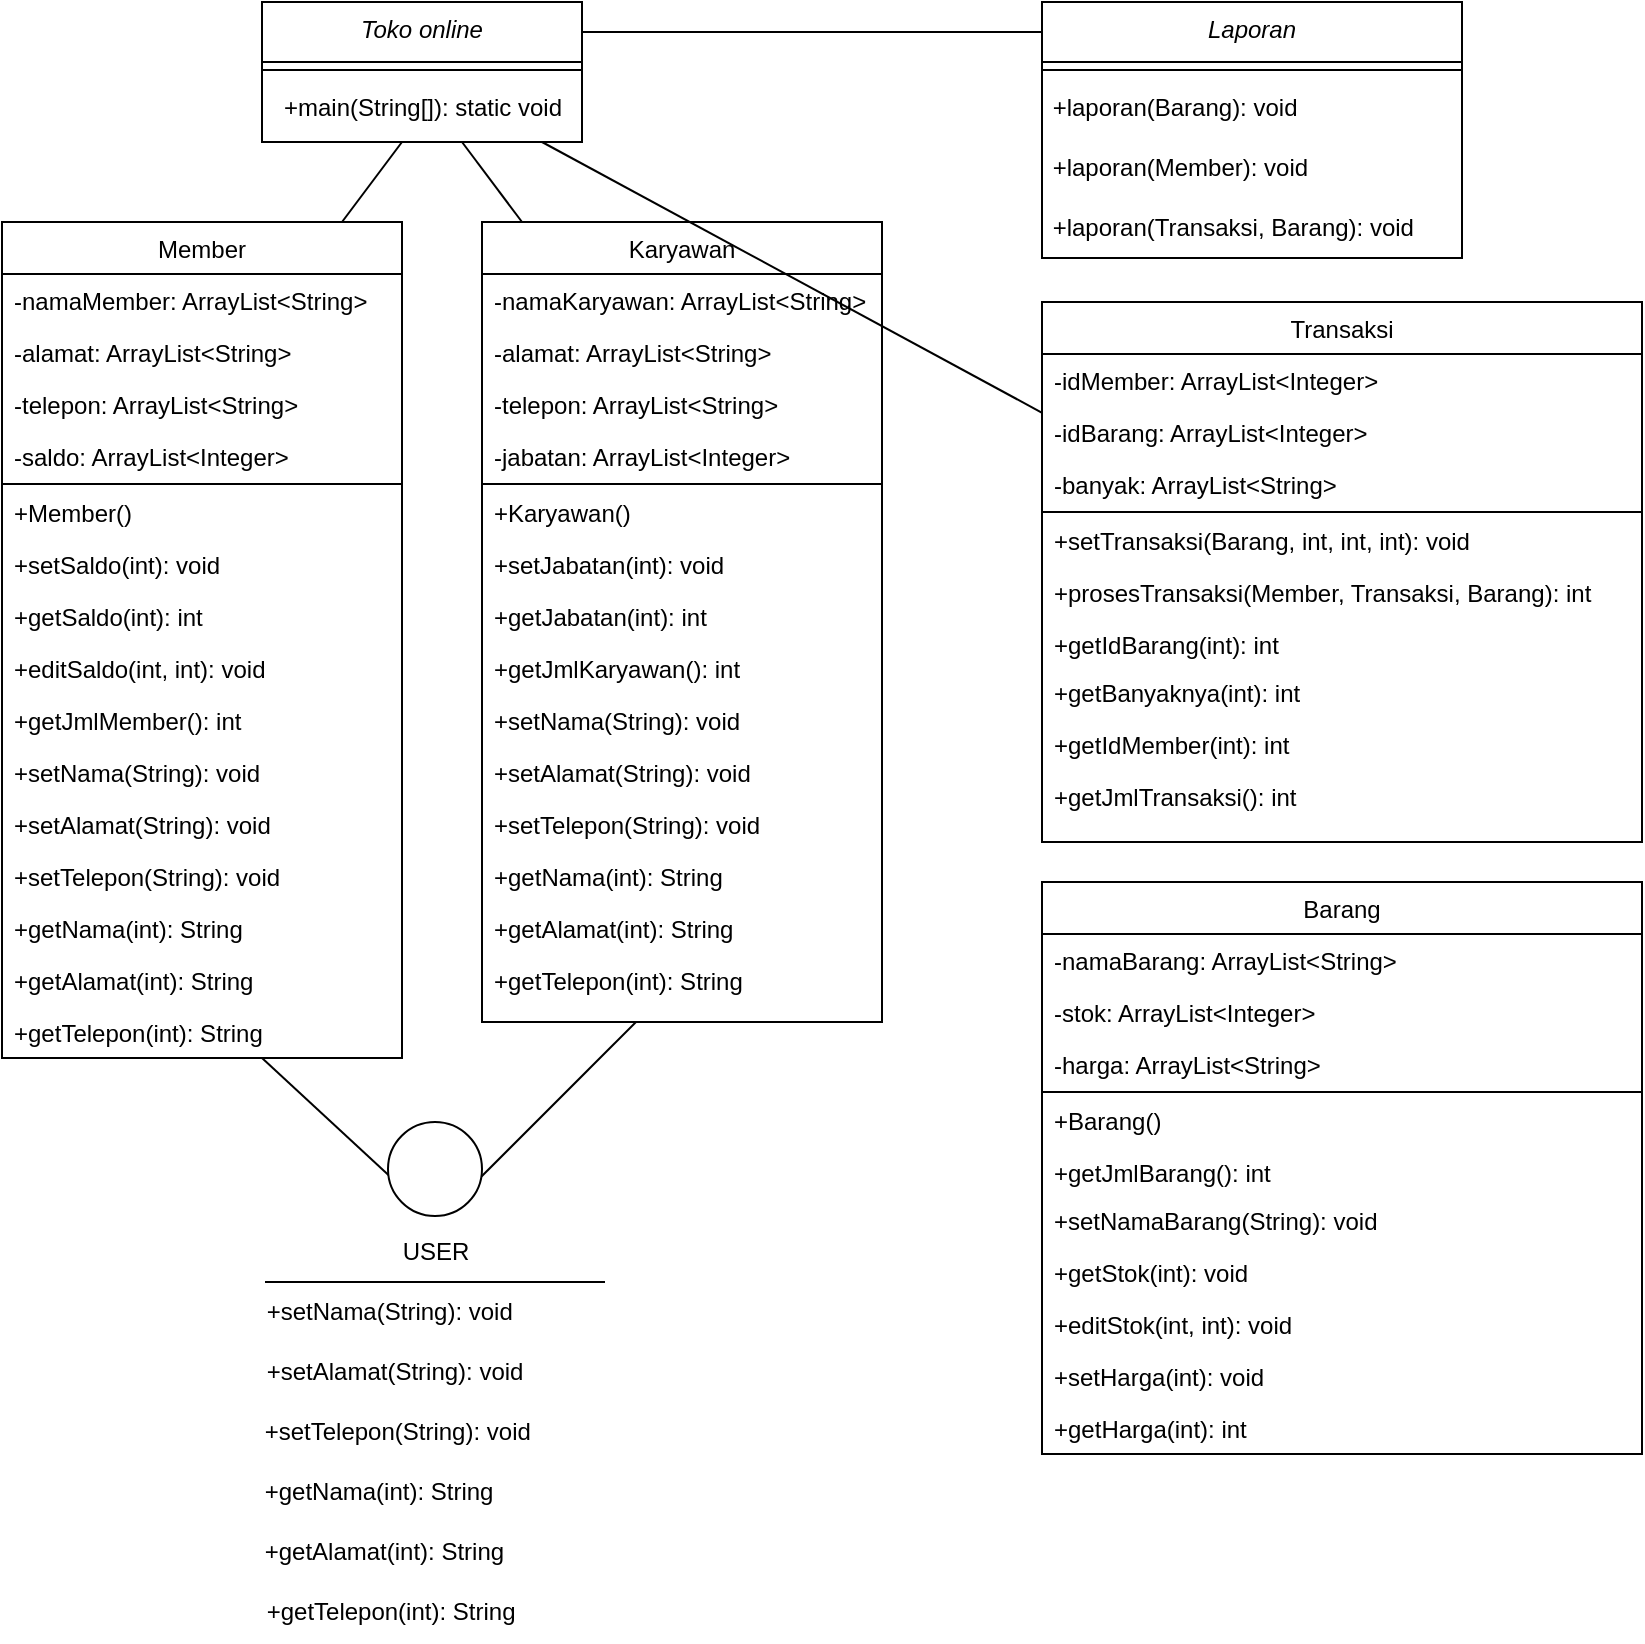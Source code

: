 <mxfile version="23.1.5" type="google">
  <diagram id="C5RBs43oDa-KdzZeNtuy" name="Page-1">
    <mxGraphModel grid="1" page="1" gridSize="10" guides="1" tooltips="1" connect="1" arrows="1" fold="1" pageScale="1" pageWidth="827" pageHeight="1169" math="0" shadow="0">
      <root>
        <mxCell id="WIyWlLk6GJQsqaUBKTNV-0" />
        <mxCell id="WIyWlLk6GJQsqaUBKTNV-1" parent="WIyWlLk6GJQsqaUBKTNV-0" />
        <mxCell id="zkfFHV4jXpPFQw0GAbJ--0" value="Toko online" style="swimlane;fontStyle=2;align=center;verticalAlign=top;childLayout=stackLayout;horizontal=1;startSize=30;horizontalStack=0;resizeParent=1;resizeLast=0;collapsible=1;marginBottom=0;rounded=0;shadow=0;strokeWidth=1;" vertex="1" parent="WIyWlLk6GJQsqaUBKTNV-1">
          <mxGeometry x="150" y="130" width="160" height="70" as="geometry">
            <mxRectangle x="230" y="140" width="160" height="26" as="alternateBounds" />
          </mxGeometry>
        </mxCell>
        <mxCell id="zkfFHV4jXpPFQw0GAbJ--4" value="" style="line;html=1;strokeWidth=1;align=left;verticalAlign=middle;spacingTop=-1;spacingLeft=3;spacingRight=3;rotatable=0;labelPosition=right;points=[];portConstraint=eastwest;" vertex="1" parent="zkfFHV4jXpPFQw0GAbJ--0">
          <mxGeometry y="30" width="160" height="8" as="geometry" />
        </mxCell>
        <mxCell id="fcGq4kp17ei3sXFWdXt1-8" value="+main(String[]): static void" style="text;html=1;align=center;verticalAlign=middle;resizable=0;points=[];autosize=1;strokeColor=none;fillColor=none;" vertex="1" parent="zkfFHV4jXpPFQw0GAbJ--0">
          <mxGeometry y="38" width="160" height="30" as="geometry" />
        </mxCell>
        <mxCell id="zkfFHV4jXpPFQw0GAbJ--6" value="Member" style="swimlane;fontStyle=0;align=center;verticalAlign=top;childLayout=stackLayout;horizontal=1;startSize=26;horizontalStack=0;resizeParent=1;resizeLast=0;collapsible=1;marginBottom=0;rounded=0;shadow=0;strokeWidth=1;" vertex="1" parent="WIyWlLk6GJQsqaUBKTNV-1">
          <mxGeometry x="20" y="240" width="200" height="418" as="geometry">
            <mxRectangle x="130" y="380" width="160" height="26" as="alternateBounds" />
          </mxGeometry>
        </mxCell>
        <mxCell id="zkfFHV4jXpPFQw0GAbJ--7" value="-namaMember: ArrayList&lt;String&gt;" style="text;align=left;verticalAlign=top;spacingLeft=4;spacingRight=4;overflow=hidden;rotatable=0;points=[[0,0.5],[1,0.5]];portConstraint=eastwest;" vertex="1" parent="zkfFHV4jXpPFQw0GAbJ--6">
          <mxGeometry y="26" width="200" height="26" as="geometry" />
        </mxCell>
        <mxCell id="zkfFHV4jXpPFQw0GAbJ--8" value="-alamat: ArrayList&lt;String&gt;" style="text;align=left;verticalAlign=top;spacingLeft=4;spacingRight=4;overflow=hidden;rotatable=0;points=[[0,0.5],[1,0.5]];portConstraint=eastwest;rounded=0;shadow=0;html=0;" vertex="1" parent="zkfFHV4jXpPFQw0GAbJ--6">
          <mxGeometry y="52" width="200" height="26" as="geometry" />
        </mxCell>
        <mxCell id="fcGq4kp17ei3sXFWdXt1-11" value="-telepon: ArrayList&lt;String&gt;" style="text;align=left;verticalAlign=top;spacingLeft=4;spacingRight=4;overflow=hidden;rotatable=0;points=[[0,0.5],[1,0.5]];portConstraint=eastwest;rounded=0;shadow=0;html=0;" vertex="1" parent="zkfFHV4jXpPFQw0GAbJ--6">
          <mxGeometry y="78" width="200" height="26" as="geometry" />
        </mxCell>
        <mxCell id="fcGq4kp17ei3sXFWdXt1-12" value="-saldo: ArrayList&lt;Integer&gt;" style="text;align=left;verticalAlign=top;spacingLeft=4;spacingRight=4;overflow=hidden;rotatable=0;points=[[0,0.5],[1,0.5]];portConstraint=eastwest;rounded=0;shadow=0;html=0;" vertex="1" parent="zkfFHV4jXpPFQw0GAbJ--6">
          <mxGeometry y="104" width="200" height="26" as="geometry" />
        </mxCell>
        <mxCell id="zkfFHV4jXpPFQw0GAbJ--9" value="" style="line;html=1;strokeWidth=1;align=left;verticalAlign=middle;spacingTop=-1;spacingLeft=3;spacingRight=3;rotatable=0;labelPosition=right;points=[];portConstraint=eastwest;" vertex="1" parent="zkfFHV4jXpPFQw0GAbJ--6">
          <mxGeometry y="130" width="200" height="2" as="geometry" />
        </mxCell>
        <mxCell id="zkfFHV4jXpPFQw0GAbJ--11" value="+Member()" style="text;align=left;verticalAlign=top;spacingLeft=4;spacingRight=4;overflow=hidden;rotatable=0;points=[[0,0.5],[1,0.5]];portConstraint=eastwest;" vertex="1" parent="zkfFHV4jXpPFQw0GAbJ--6">
          <mxGeometry y="132" width="200" height="26" as="geometry" />
        </mxCell>
        <mxCell id="fcGq4kp17ei3sXFWdXt1-13" value="+setSaldo(int): void" style="text;align=left;verticalAlign=top;spacingLeft=4;spacingRight=4;overflow=hidden;rotatable=0;points=[[0,0.5],[1,0.5]];portConstraint=eastwest;" vertex="1" parent="zkfFHV4jXpPFQw0GAbJ--6">
          <mxGeometry y="158" width="200" height="26" as="geometry" />
        </mxCell>
        <mxCell id="fcGq4kp17ei3sXFWdXt1-14" value="+getSaldo(int): int" style="text;align=left;verticalAlign=top;spacingLeft=4;spacingRight=4;overflow=hidden;rotatable=0;points=[[0,0.5],[1,0.5]];portConstraint=eastwest;" vertex="1" parent="zkfFHV4jXpPFQw0GAbJ--6">
          <mxGeometry y="184" width="200" height="26" as="geometry" />
        </mxCell>
        <mxCell id="fcGq4kp17ei3sXFWdXt1-15" value="+editSaldo(int, int): void" style="text;align=left;verticalAlign=top;spacingLeft=4;spacingRight=4;overflow=hidden;rotatable=0;points=[[0,0.5],[1,0.5]];portConstraint=eastwest;" vertex="1" parent="zkfFHV4jXpPFQw0GAbJ--6">
          <mxGeometry y="210" width="200" height="26" as="geometry" />
        </mxCell>
        <mxCell id="fcGq4kp17ei3sXFWdXt1-16" value="+getJmlMember(): int" style="text;align=left;verticalAlign=top;spacingLeft=4;spacingRight=4;overflow=hidden;rotatable=0;points=[[0,0.5],[1,0.5]];portConstraint=eastwest;" vertex="1" parent="zkfFHV4jXpPFQw0GAbJ--6">
          <mxGeometry y="236" width="200" height="26" as="geometry" />
        </mxCell>
        <mxCell id="fcGq4kp17ei3sXFWdXt1-17" value="+setNama(String): void" style="text;align=left;verticalAlign=top;spacingLeft=4;spacingRight=4;overflow=hidden;rotatable=0;points=[[0,0.5],[1,0.5]];portConstraint=eastwest;" vertex="1" parent="zkfFHV4jXpPFQw0GAbJ--6">
          <mxGeometry y="262" width="200" height="26" as="geometry" />
        </mxCell>
        <mxCell id="fcGq4kp17ei3sXFWdXt1-18" value="+setAlamat(String): void" style="text;align=left;verticalAlign=top;spacingLeft=4;spacingRight=4;overflow=hidden;rotatable=0;points=[[0,0.5],[1,0.5]];portConstraint=eastwest;" vertex="1" parent="zkfFHV4jXpPFQw0GAbJ--6">
          <mxGeometry y="288" width="200" height="26" as="geometry" />
        </mxCell>
        <mxCell id="fcGq4kp17ei3sXFWdXt1-19" value="+setTelepon(String): void" style="text;align=left;verticalAlign=top;spacingLeft=4;spacingRight=4;overflow=hidden;rotatable=0;points=[[0,0.5],[1,0.5]];portConstraint=eastwest;" vertex="1" parent="zkfFHV4jXpPFQw0GAbJ--6">
          <mxGeometry y="314" width="200" height="26" as="geometry" />
        </mxCell>
        <mxCell id="fcGq4kp17ei3sXFWdXt1-20" value="+getNama(int): String" style="text;align=left;verticalAlign=top;spacingLeft=4;spacingRight=4;overflow=hidden;rotatable=0;points=[[0,0.5],[1,0.5]];portConstraint=eastwest;" vertex="1" parent="zkfFHV4jXpPFQw0GAbJ--6">
          <mxGeometry y="340" width="200" height="26" as="geometry" />
        </mxCell>
        <mxCell id="fcGq4kp17ei3sXFWdXt1-21" value="+getAlamat(int): String" style="text;align=left;verticalAlign=top;spacingLeft=4;spacingRight=4;overflow=hidden;rotatable=0;points=[[0,0.5],[1,0.5]];portConstraint=eastwest;" vertex="1" parent="zkfFHV4jXpPFQw0GAbJ--6">
          <mxGeometry y="366" width="200" height="26" as="geometry" />
        </mxCell>
        <mxCell id="fcGq4kp17ei3sXFWdXt1-22" value="+getTelepon(int): String" style="text;align=left;verticalAlign=top;spacingLeft=4;spacingRight=4;overflow=hidden;rotatable=0;points=[[0,0.5],[1,0.5]];portConstraint=eastwest;" vertex="1" parent="zkfFHV4jXpPFQw0GAbJ--6">
          <mxGeometry y="392" width="200" height="26" as="geometry" />
        </mxCell>
        <mxCell id="fcGq4kp17ei3sXFWdXt1-9" value="" style="endArrow=none;html=1;rounded=0;" edge="1" parent="WIyWlLk6GJQsqaUBKTNV-1">
          <mxGeometry width="50" height="50" relative="1" as="geometry">
            <mxPoint x="190" y="240" as="sourcePoint" />
            <mxPoint x="220" y="200" as="targetPoint" />
          </mxGeometry>
        </mxCell>
        <mxCell id="fcGq4kp17ei3sXFWdXt1-10" value="" style="endArrow=none;html=1;rounded=0;" edge="1" parent="WIyWlLk6GJQsqaUBKTNV-1">
          <mxGeometry width="50" height="50" relative="1" as="geometry">
            <mxPoint x="280" y="240" as="sourcePoint" />
            <mxPoint x="250" y="200" as="targetPoint" />
          </mxGeometry>
        </mxCell>
        <mxCell id="fcGq4kp17ei3sXFWdXt1-23" value="Karyawan" style="swimlane;fontStyle=0;align=center;verticalAlign=top;childLayout=stackLayout;horizontal=1;startSize=26;horizontalStack=0;resizeParent=1;resizeLast=0;collapsible=1;marginBottom=0;rounded=0;shadow=0;strokeWidth=1;" vertex="1" parent="WIyWlLk6GJQsqaUBKTNV-1">
          <mxGeometry x="260" y="240" width="200" height="400" as="geometry">
            <mxRectangle x="130" y="380" width="160" height="26" as="alternateBounds" />
          </mxGeometry>
        </mxCell>
        <mxCell id="fcGq4kp17ei3sXFWdXt1-24" value="-namaKaryawan: ArrayList&lt;String&gt;" style="text;align=left;verticalAlign=top;spacingLeft=4;spacingRight=4;overflow=hidden;rotatable=0;points=[[0,0.5],[1,0.5]];portConstraint=eastwest;" vertex="1" parent="fcGq4kp17ei3sXFWdXt1-23">
          <mxGeometry y="26" width="200" height="26" as="geometry" />
        </mxCell>
        <mxCell id="fcGq4kp17ei3sXFWdXt1-25" value="-alamat: ArrayList&lt;String&gt;" style="text;align=left;verticalAlign=top;spacingLeft=4;spacingRight=4;overflow=hidden;rotatable=0;points=[[0,0.5],[1,0.5]];portConstraint=eastwest;rounded=0;shadow=0;html=0;" vertex="1" parent="fcGq4kp17ei3sXFWdXt1-23">
          <mxGeometry y="52" width="200" height="26" as="geometry" />
        </mxCell>
        <mxCell id="fcGq4kp17ei3sXFWdXt1-26" value="-telepon: ArrayList&lt;String&gt;" style="text;align=left;verticalAlign=top;spacingLeft=4;spacingRight=4;overflow=hidden;rotatable=0;points=[[0,0.5],[1,0.5]];portConstraint=eastwest;rounded=0;shadow=0;html=0;" vertex="1" parent="fcGq4kp17ei3sXFWdXt1-23">
          <mxGeometry y="78" width="200" height="26" as="geometry" />
        </mxCell>
        <mxCell id="fcGq4kp17ei3sXFWdXt1-27" value="-jabatan: ArrayList&lt;Integer&gt;" style="text;align=left;verticalAlign=top;spacingLeft=4;spacingRight=4;overflow=hidden;rotatable=0;points=[[0,0.5],[1,0.5]];portConstraint=eastwest;rounded=0;shadow=0;html=0;" vertex="1" parent="fcGq4kp17ei3sXFWdXt1-23">
          <mxGeometry y="104" width="200" height="26" as="geometry" />
        </mxCell>
        <mxCell id="fcGq4kp17ei3sXFWdXt1-28" value="" style="line;html=1;strokeWidth=1;align=left;verticalAlign=middle;spacingTop=-1;spacingLeft=3;spacingRight=3;rotatable=0;labelPosition=right;points=[];portConstraint=eastwest;" vertex="1" parent="fcGq4kp17ei3sXFWdXt1-23">
          <mxGeometry y="130" width="200" height="2" as="geometry" />
        </mxCell>
        <mxCell id="fcGq4kp17ei3sXFWdXt1-29" value="+Karyawan()" style="text;align=left;verticalAlign=top;spacingLeft=4;spacingRight=4;overflow=hidden;rotatable=0;points=[[0,0.5],[1,0.5]];portConstraint=eastwest;" vertex="1" parent="fcGq4kp17ei3sXFWdXt1-23">
          <mxGeometry y="132" width="200" height="26" as="geometry" />
        </mxCell>
        <mxCell id="fcGq4kp17ei3sXFWdXt1-30" value="+setJabatan(int): void" style="text;align=left;verticalAlign=top;spacingLeft=4;spacingRight=4;overflow=hidden;rotatable=0;points=[[0,0.5],[1,0.5]];portConstraint=eastwest;" vertex="1" parent="fcGq4kp17ei3sXFWdXt1-23">
          <mxGeometry y="158" width="200" height="26" as="geometry" />
        </mxCell>
        <mxCell id="fcGq4kp17ei3sXFWdXt1-31" value="+getJabatan(int): int" style="text;align=left;verticalAlign=top;spacingLeft=4;spacingRight=4;overflow=hidden;rotatable=0;points=[[0,0.5],[1,0.5]];portConstraint=eastwest;" vertex="1" parent="fcGq4kp17ei3sXFWdXt1-23">
          <mxGeometry y="184" width="200" height="26" as="geometry" />
        </mxCell>
        <mxCell id="fcGq4kp17ei3sXFWdXt1-33" value="+getJmlKaryawan(): int" style="text;align=left;verticalAlign=top;spacingLeft=4;spacingRight=4;overflow=hidden;rotatable=0;points=[[0,0.5],[1,0.5]];portConstraint=eastwest;" vertex="1" parent="fcGq4kp17ei3sXFWdXt1-23">
          <mxGeometry y="210" width="200" height="26" as="geometry" />
        </mxCell>
        <mxCell id="fcGq4kp17ei3sXFWdXt1-34" value="+setNama(String): void" style="text;align=left;verticalAlign=top;spacingLeft=4;spacingRight=4;overflow=hidden;rotatable=0;points=[[0,0.5],[1,0.5]];portConstraint=eastwest;" vertex="1" parent="fcGq4kp17ei3sXFWdXt1-23">
          <mxGeometry y="236" width="200" height="26" as="geometry" />
        </mxCell>
        <mxCell id="fcGq4kp17ei3sXFWdXt1-35" value="+setAlamat(String): void" style="text;align=left;verticalAlign=top;spacingLeft=4;spacingRight=4;overflow=hidden;rotatable=0;points=[[0,0.5],[1,0.5]];portConstraint=eastwest;" vertex="1" parent="fcGq4kp17ei3sXFWdXt1-23">
          <mxGeometry y="262" width="200" height="26" as="geometry" />
        </mxCell>
        <mxCell id="fcGq4kp17ei3sXFWdXt1-36" value="+setTelepon(String): void" style="text;align=left;verticalAlign=top;spacingLeft=4;spacingRight=4;overflow=hidden;rotatable=0;points=[[0,0.5],[1,0.5]];portConstraint=eastwest;" vertex="1" parent="fcGq4kp17ei3sXFWdXt1-23">
          <mxGeometry y="288" width="200" height="26" as="geometry" />
        </mxCell>
        <mxCell id="fcGq4kp17ei3sXFWdXt1-37" value="+getNama(int): String" style="text;align=left;verticalAlign=top;spacingLeft=4;spacingRight=4;overflow=hidden;rotatable=0;points=[[0,0.5],[1,0.5]];portConstraint=eastwest;" vertex="1" parent="fcGq4kp17ei3sXFWdXt1-23">
          <mxGeometry y="314" width="200" height="26" as="geometry" />
        </mxCell>
        <mxCell id="fcGq4kp17ei3sXFWdXt1-38" value="+getAlamat(int): String" style="text;align=left;verticalAlign=top;spacingLeft=4;spacingRight=4;overflow=hidden;rotatable=0;points=[[0,0.5],[1,0.5]];portConstraint=eastwest;" vertex="1" parent="fcGq4kp17ei3sXFWdXt1-23">
          <mxGeometry y="340" width="200" height="26" as="geometry" />
        </mxCell>
        <mxCell id="fcGq4kp17ei3sXFWdXt1-39" value="+getTelepon(int): String" style="text;align=left;verticalAlign=top;spacingLeft=4;spacingRight=4;overflow=hidden;rotatable=0;points=[[0,0.5],[1,0.5]];portConstraint=eastwest;" vertex="1" parent="fcGq4kp17ei3sXFWdXt1-23">
          <mxGeometry y="366" width="200" height="26" as="geometry" />
        </mxCell>
        <mxCell id="fcGq4kp17ei3sXFWdXt1-40" value="" style="endArrow=none;html=1;rounded=0;" edge="1" parent="WIyWlLk6GJQsqaUBKTNV-1">
          <mxGeometry width="50" height="50" relative="1" as="geometry">
            <mxPoint x="540" y="145" as="sourcePoint" />
            <mxPoint x="310" y="145" as="targetPoint" />
          </mxGeometry>
        </mxCell>
        <mxCell id="fcGq4kp17ei3sXFWdXt1-42" value="Laporan" style="swimlane;fontStyle=2;align=center;verticalAlign=top;childLayout=stackLayout;horizontal=1;startSize=30;horizontalStack=0;resizeParent=1;resizeLast=0;collapsible=1;marginBottom=0;rounded=0;shadow=0;strokeWidth=1;" vertex="1" parent="WIyWlLk6GJQsqaUBKTNV-1">
          <mxGeometry x="540" y="130" width="210" height="128" as="geometry">
            <mxRectangle x="230" y="140" width="160" height="26" as="alternateBounds" />
          </mxGeometry>
        </mxCell>
        <mxCell id="fcGq4kp17ei3sXFWdXt1-43" value="" style="line;html=1;strokeWidth=1;align=left;verticalAlign=middle;spacingTop=-1;spacingLeft=3;spacingRight=3;rotatable=0;labelPosition=right;points=[];portConstraint=eastwest;" vertex="1" parent="fcGq4kp17ei3sXFWdXt1-42">
          <mxGeometry y="30" width="210" height="8" as="geometry" />
        </mxCell>
        <mxCell id="fcGq4kp17ei3sXFWdXt1-44" value="&amp;nbsp;+laporan(Barang): void" style="text;html=1;align=left;verticalAlign=middle;resizable=0;points=[];autosize=1;strokeColor=none;fillColor=none;" vertex="1" parent="fcGq4kp17ei3sXFWdXt1-42">
          <mxGeometry y="38" width="210" height="30" as="geometry" />
        </mxCell>
        <mxCell id="fcGq4kp17ei3sXFWdXt1-45" value="&amp;nbsp;+laporan(Member): void" style="text;html=1;align=left;verticalAlign=middle;resizable=0;points=[];autosize=1;strokeColor=none;fillColor=none;" vertex="1" parent="fcGq4kp17ei3sXFWdXt1-42">
          <mxGeometry y="68" width="210" height="30" as="geometry" />
        </mxCell>
        <mxCell id="fcGq4kp17ei3sXFWdXt1-46" value="&amp;nbsp;+laporan(Transaksi, Barang): void" style="text;html=1;align=left;verticalAlign=middle;resizable=0;points=[];autosize=1;strokeColor=none;fillColor=none;" vertex="1" parent="fcGq4kp17ei3sXFWdXt1-42">
          <mxGeometry y="98" width="210" height="30" as="geometry" />
        </mxCell>
        <mxCell id="fcGq4kp17ei3sXFWdXt1-47" value="" style="endArrow=none;html=1;rounded=0;exitX=0.001;exitY=0.136;exitDx=0;exitDy=0;exitPerimeter=0;" edge="1" parent="WIyWlLk6GJQsqaUBKTNV-1" source="fcGq4kp17ei3sXFWdXt1-50">
          <mxGeometry width="50" height="50" relative="1" as="geometry">
            <mxPoint x="530" y="330" as="sourcePoint" />
            <mxPoint x="290" y="200" as="targetPoint" />
          </mxGeometry>
        </mxCell>
        <mxCell id="fcGq4kp17ei3sXFWdXt1-48" value="Transaksi" style="swimlane;fontStyle=0;align=center;verticalAlign=top;childLayout=stackLayout;horizontal=1;startSize=26;horizontalStack=0;resizeParent=1;resizeLast=0;collapsible=1;marginBottom=0;rounded=0;shadow=0;strokeWidth=1;" vertex="1" parent="WIyWlLk6GJQsqaUBKTNV-1">
          <mxGeometry x="540" y="280" width="300" height="270" as="geometry">
            <mxRectangle x="130" y="380" width="160" height="26" as="alternateBounds" />
          </mxGeometry>
        </mxCell>
        <mxCell id="fcGq4kp17ei3sXFWdXt1-49" value="-idMember: ArrayList&lt;Integer&gt;" style="text;align=left;verticalAlign=top;spacingLeft=4;spacingRight=4;overflow=hidden;rotatable=0;points=[[0,0.5],[1,0.5]];portConstraint=eastwest;" vertex="1" parent="fcGq4kp17ei3sXFWdXt1-48">
          <mxGeometry y="26" width="300" height="26" as="geometry" />
        </mxCell>
        <mxCell id="fcGq4kp17ei3sXFWdXt1-50" value="-idBarang: ArrayList&lt;Integer&gt;" style="text;align=left;verticalAlign=top;spacingLeft=4;spacingRight=4;overflow=hidden;rotatable=0;points=[[0,0.5],[1,0.5]];portConstraint=eastwest;rounded=0;shadow=0;html=0;" vertex="1" parent="fcGq4kp17ei3sXFWdXt1-48">
          <mxGeometry y="52" width="300" height="26" as="geometry" />
        </mxCell>
        <mxCell id="fcGq4kp17ei3sXFWdXt1-51" value="-banyak: ArrayList&lt;String&gt;" style="text;align=left;verticalAlign=top;spacingLeft=4;spacingRight=4;overflow=hidden;rotatable=0;points=[[0,0.5],[1,0.5]];portConstraint=eastwest;rounded=0;shadow=0;html=0;" vertex="1" parent="fcGq4kp17ei3sXFWdXt1-48">
          <mxGeometry y="78" width="300" height="26" as="geometry" />
        </mxCell>
        <mxCell id="fcGq4kp17ei3sXFWdXt1-53" value="" style="line;html=1;strokeWidth=1;align=left;verticalAlign=middle;spacingTop=-1;spacingLeft=3;spacingRight=3;rotatable=0;labelPosition=right;points=[];portConstraint=eastwest;" vertex="1" parent="fcGq4kp17ei3sXFWdXt1-48">
          <mxGeometry y="104" width="300" height="2" as="geometry" />
        </mxCell>
        <mxCell id="fcGq4kp17ei3sXFWdXt1-54" value="+setTransaksi(Barang, int, int, int): void" style="text;align=left;verticalAlign=top;spacingLeft=4;spacingRight=4;overflow=hidden;rotatable=0;points=[[0,0.5],[1,0.5]];portConstraint=eastwest;" vertex="1" parent="fcGq4kp17ei3sXFWdXt1-48">
          <mxGeometry y="106" width="300" height="26" as="geometry" />
        </mxCell>
        <mxCell id="fcGq4kp17ei3sXFWdXt1-55" value="+prosesTransaksi(Member, Transaksi, Barang): int" style="text;align=left;verticalAlign=top;spacingLeft=4;spacingRight=4;overflow=hidden;rotatable=0;points=[[0,0.5],[1,0.5]];portConstraint=eastwest;" vertex="1" parent="fcGq4kp17ei3sXFWdXt1-48">
          <mxGeometry y="132" width="300" height="26" as="geometry" />
        </mxCell>
        <mxCell id="fcGq4kp17ei3sXFWdXt1-56" value="+getIdBarang(int): int" style="text;align=left;verticalAlign=top;spacingLeft=4;spacingRight=4;overflow=hidden;rotatable=0;points=[[0,0.5],[1,0.5]];portConstraint=eastwest;" vertex="1" parent="fcGq4kp17ei3sXFWdXt1-48">
          <mxGeometry y="158" width="300" height="24" as="geometry" />
        </mxCell>
        <mxCell id="fcGq4kp17ei3sXFWdXt1-57" value="+getBanyaknya(int): int" style="text;align=left;verticalAlign=top;spacingLeft=4;spacingRight=4;overflow=hidden;rotatable=0;points=[[0,0.5],[1,0.5]];portConstraint=eastwest;" vertex="1" parent="fcGq4kp17ei3sXFWdXt1-48">
          <mxGeometry y="182" width="300" height="26" as="geometry" />
        </mxCell>
        <mxCell id="fcGq4kp17ei3sXFWdXt1-58" value="+getIdMember(int): int" style="text;align=left;verticalAlign=top;spacingLeft=4;spacingRight=4;overflow=hidden;rotatable=0;points=[[0,0.5],[1,0.5]];portConstraint=eastwest;" vertex="1" parent="fcGq4kp17ei3sXFWdXt1-48">
          <mxGeometry y="208" width="300" height="26" as="geometry" />
        </mxCell>
        <mxCell id="fcGq4kp17ei3sXFWdXt1-59" value="+getJmlTransaksi(): int" style="text;align=left;verticalAlign=top;spacingLeft=4;spacingRight=4;overflow=hidden;rotatable=0;points=[[0,0.5],[1,0.5]];portConstraint=eastwest;" vertex="1" parent="fcGq4kp17ei3sXFWdXt1-48">
          <mxGeometry y="234" width="300" height="26" as="geometry" />
        </mxCell>
        <mxCell id="fcGq4kp17ei3sXFWdXt1-67" value="Barang" style="swimlane;fontStyle=0;align=center;verticalAlign=top;childLayout=stackLayout;horizontal=1;startSize=26;horizontalStack=0;resizeParent=1;resizeLast=0;collapsible=1;marginBottom=0;rounded=0;shadow=0;strokeWidth=1;" vertex="1" parent="WIyWlLk6GJQsqaUBKTNV-1">
          <mxGeometry x="540" y="570" width="300" height="286" as="geometry">
            <mxRectangle x="130" y="380" width="160" height="26" as="alternateBounds" />
          </mxGeometry>
        </mxCell>
        <mxCell id="fcGq4kp17ei3sXFWdXt1-68" value="-namaBarang: ArrayList&lt;String&gt;" style="text;align=left;verticalAlign=top;spacingLeft=4;spacingRight=4;overflow=hidden;rotatable=0;points=[[0,0.5],[1,0.5]];portConstraint=eastwest;" vertex="1" parent="fcGq4kp17ei3sXFWdXt1-67">
          <mxGeometry y="26" width="300" height="26" as="geometry" />
        </mxCell>
        <mxCell id="fcGq4kp17ei3sXFWdXt1-69" value="-stok: ArrayList&lt;Integer&gt;" style="text;align=left;verticalAlign=top;spacingLeft=4;spacingRight=4;overflow=hidden;rotatable=0;points=[[0,0.5],[1,0.5]];portConstraint=eastwest;rounded=0;shadow=0;html=0;" vertex="1" parent="fcGq4kp17ei3sXFWdXt1-67">
          <mxGeometry y="52" width="300" height="26" as="geometry" />
        </mxCell>
        <mxCell id="fcGq4kp17ei3sXFWdXt1-70" value="-harga: ArrayList&lt;String&gt;" style="text;align=left;verticalAlign=top;spacingLeft=4;spacingRight=4;overflow=hidden;rotatable=0;points=[[0,0.5],[1,0.5]];portConstraint=eastwest;rounded=0;shadow=0;html=0;" vertex="1" parent="fcGq4kp17ei3sXFWdXt1-67">
          <mxGeometry y="78" width="300" height="26" as="geometry" />
        </mxCell>
        <mxCell id="fcGq4kp17ei3sXFWdXt1-71" value="" style="line;html=1;strokeWidth=1;align=left;verticalAlign=middle;spacingTop=-1;spacingLeft=3;spacingRight=3;rotatable=0;labelPosition=right;points=[];portConstraint=eastwest;" vertex="1" parent="fcGq4kp17ei3sXFWdXt1-67">
          <mxGeometry y="104" width="300" height="2" as="geometry" />
        </mxCell>
        <mxCell id="fcGq4kp17ei3sXFWdXt1-72" value="+Barang()" style="text;align=left;verticalAlign=top;spacingLeft=4;spacingRight=4;overflow=hidden;rotatable=0;points=[[0,0.5],[1,0.5]];portConstraint=eastwest;" vertex="1" parent="fcGq4kp17ei3sXFWdXt1-67">
          <mxGeometry y="106" width="300" height="26" as="geometry" />
        </mxCell>
        <mxCell id="fcGq4kp17ei3sXFWdXt1-74" value="+getJmlBarang(): int" style="text;align=left;verticalAlign=top;spacingLeft=4;spacingRight=4;overflow=hidden;rotatable=0;points=[[0,0.5],[1,0.5]];portConstraint=eastwest;" vertex="1" parent="fcGq4kp17ei3sXFWdXt1-67">
          <mxGeometry y="132" width="300" height="24" as="geometry" />
        </mxCell>
        <mxCell id="fcGq4kp17ei3sXFWdXt1-75" value="+setNamaBarang(String): void" style="text;align=left;verticalAlign=top;spacingLeft=4;spacingRight=4;overflow=hidden;rotatable=0;points=[[0,0.5],[1,0.5]];portConstraint=eastwest;" vertex="1" parent="fcGq4kp17ei3sXFWdXt1-67">
          <mxGeometry y="156" width="300" height="26" as="geometry" />
        </mxCell>
        <mxCell id="fcGq4kp17ei3sXFWdXt1-76" value="+getStok(int): void" style="text;align=left;verticalAlign=top;spacingLeft=4;spacingRight=4;overflow=hidden;rotatable=0;points=[[0,0.5],[1,0.5]];portConstraint=eastwest;" vertex="1" parent="fcGq4kp17ei3sXFWdXt1-67">
          <mxGeometry y="182" width="300" height="26" as="geometry" />
        </mxCell>
        <mxCell id="fcGq4kp17ei3sXFWdXt1-77" value="+editStok(int, int): void" style="text;align=left;verticalAlign=top;spacingLeft=4;spacingRight=4;overflow=hidden;rotatable=0;points=[[0,0.5],[1,0.5]];portConstraint=eastwest;" vertex="1" parent="fcGq4kp17ei3sXFWdXt1-67">
          <mxGeometry y="208" width="300" height="26" as="geometry" />
        </mxCell>
        <mxCell id="fcGq4kp17ei3sXFWdXt1-78" value="+setHarga(int): void" style="text;align=left;verticalAlign=top;spacingLeft=4;spacingRight=4;overflow=hidden;rotatable=0;points=[[0,0.5],[1,0.5]];portConstraint=eastwest;" vertex="1" parent="fcGq4kp17ei3sXFWdXt1-67">
          <mxGeometry y="234" width="300" height="26" as="geometry" />
        </mxCell>
        <mxCell id="fcGq4kp17ei3sXFWdXt1-79" value="+getHarga(int): int" style="text;align=left;verticalAlign=top;spacingLeft=4;spacingRight=4;overflow=hidden;rotatable=0;points=[[0,0.5],[1,0.5]];portConstraint=eastwest;" vertex="1" parent="fcGq4kp17ei3sXFWdXt1-67">
          <mxGeometry y="260" width="300" height="26" as="geometry" />
        </mxCell>
        <mxCell id="fcGq4kp17ei3sXFWdXt1-80" value="" style="endArrow=none;html=1;rounded=0;" edge="1" parent="WIyWlLk6GJQsqaUBKTNV-1">
          <mxGeometry width="50" height="50" relative="1" as="geometry">
            <mxPoint x="217" y="720" as="sourcePoint" />
            <mxPoint x="150" y="658" as="targetPoint" />
          </mxGeometry>
        </mxCell>
        <mxCell id="fcGq4kp17ei3sXFWdXt1-81" value="" style="endArrow=none;html=1;rounded=0;" edge="1" parent="WIyWlLk6GJQsqaUBKTNV-1">
          <mxGeometry width="50" height="50" relative="1" as="geometry">
            <mxPoint x="257" y="720" as="sourcePoint" />
            <mxPoint x="337" y="640" as="targetPoint" />
          </mxGeometry>
        </mxCell>
        <mxCell id="fcGq4kp17ei3sXFWdXt1-82" value="" style="ellipse;whiteSpace=wrap;html=1;aspect=fixed;" vertex="1" parent="WIyWlLk6GJQsqaUBKTNV-1">
          <mxGeometry x="213" y="690" width="47" height="47" as="geometry" />
        </mxCell>
        <mxCell id="fcGq4kp17ei3sXFWdXt1-84" value="USER" style="text;html=1;align=center;verticalAlign=middle;whiteSpace=wrap;rounded=0;" vertex="1" parent="WIyWlLk6GJQsqaUBKTNV-1">
          <mxGeometry x="206.5" y="740" width="60" height="30" as="geometry" />
        </mxCell>
        <mxCell id="fcGq4kp17ei3sXFWdXt1-85" value="" style="endArrow=none;html=1;rounded=0;" edge="1" parent="WIyWlLk6GJQsqaUBKTNV-1">
          <mxGeometry width="50" height="50" relative="1" as="geometry">
            <mxPoint x="151.5" y="770" as="sourcePoint" />
            <mxPoint x="321.5" y="770" as="targetPoint" />
          </mxGeometry>
        </mxCell>
        <mxCell id="fcGq4kp17ei3sXFWdXt1-86" value="&amp;nbsp;+setNama(String): void" style="text;html=1;align=left;verticalAlign=middle;whiteSpace=wrap;rounded=0;" vertex="1" parent="WIyWlLk6GJQsqaUBKTNV-1">
          <mxGeometry x="146.5" y="770" width="180.5" height="30" as="geometry" />
        </mxCell>
        <mxCell id="fcGq4kp17ei3sXFWdXt1-87" value="&amp;nbsp;+setAlamat(String): void" style="text;html=1;align=left;verticalAlign=middle;whiteSpace=wrap;rounded=0;" vertex="1" parent="WIyWlLk6GJQsqaUBKTNV-1">
          <mxGeometry x="146.5" y="800" width="180.5" height="30" as="geometry" />
        </mxCell>
        <mxCell id="fcGq4kp17ei3sXFWdXt1-88" value="&amp;nbsp;+setTelepon(String): void" style="text;html=1;align=left;verticalAlign=middle;whiteSpace=wrap;rounded=0;" vertex="1" parent="WIyWlLk6GJQsqaUBKTNV-1">
          <mxGeometry x="146.25" y="830" width="180.5" height="30" as="geometry" />
        </mxCell>
        <mxCell id="fcGq4kp17ei3sXFWdXt1-89" value="&amp;nbsp;+getNama(int): String" style="text;html=1;align=left;verticalAlign=middle;whiteSpace=wrap;rounded=0;" vertex="1" parent="WIyWlLk6GJQsqaUBKTNV-1">
          <mxGeometry x="146.25" y="860" width="180.5" height="30" as="geometry" />
        </mxCell>
        <mxCell id="fcGq4kp17ei3sXFWdXt1-90" value="&amp;nbsp;+getAlamat(int): String" style="text;html=1;align=left;verticalAlign=middle;whiteSpace=wrap;rounded=0;" vertex="1" parent="WIyWlLk6GJQsqaUBKTNV-1">
          <mxGeometry x="146.25" y="890" width="180.5" height="30" as="geometry" />
        </mxCell>
        <mxCell id="fcGq4kp17ei3sXFWdXt1-91" value="&amp;nbsp;+getTelepon(int): String" style="text;html=1;align=left;verticalAlign=middle;whiteSpace=wrap;rounded=0;" vertex="1" parent="WIyWlLk6GJQsqaUBKTNV-1">
          <mxGeometry x="146.5" y="920" width="180.5" height="30" as="geometry" />
        </mxCell>
      </root>
    </mxGraphModel>
  </diagram>
</mxfile>
